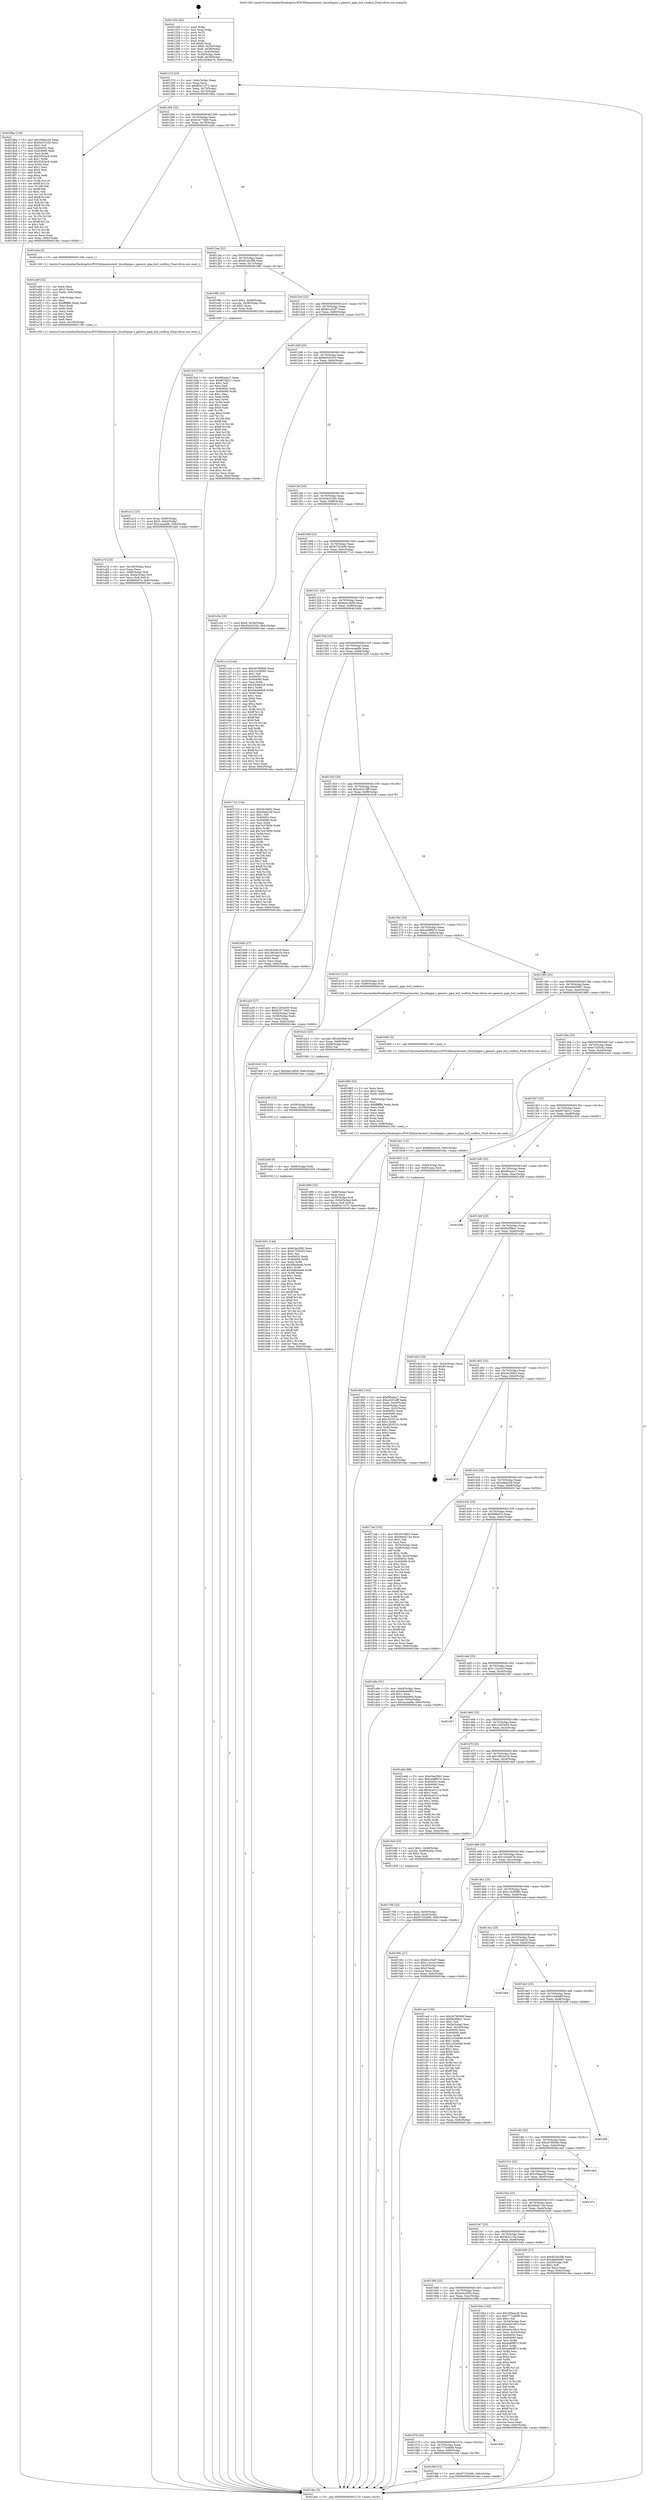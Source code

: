 digraph "0x401250" {
  label = "0x401250 (/mnt/c/Users/mathe/Desktop/tcc/POCII/binaries/extr_linuxfspipe.c_generic_pipe_buf_confirm_Final-ollvm.out::main(0))"
  labelloc = "t"
  node[shape=record]

  Entry [label="",width=0.3,height=0.3,shape=circle,fillcolor=black,style=filled]
  "0x40127d" [label="{
     0x40127d [23]\l
     | [instrs]\l
     &nbsp;&nbsp;0x40127d \<+3\>: mov -0x6c(%rbp),%eax\l
     &nbsp;&nbsp;0x401280 \<+2\>: mov %eax,%ecx\l
     &nbsp;&nbsp;0x401282 \<+6\>: sub $0x80411072,%ecx\l
     &nbsp;&nbsp;0x401288 \<+3\>: mov %eax,-0x70(%rbp)\l
     &nbsp;&nbsp;0x40128b \<+3\>: mov %ecx,-0x74(%rbp)\l
     &nbsp;&nbsp;0x40128e \<+6\>: je 00000000004018ba \<main+0x66a\>\l
  }"]
  "0x4018ba" [label="{
     0x4018ba [144]\l
     | [instrs]\l
     &nbsp;&nbsp;0x4018ba \<+5\>: mov $0x35faac28,%eax\l
     &nbsp;&nbsp;0x4018bf \<+5\>: mov $0x5b31c1fa,%ecx\l
     &nbsp;&nbsp;0x4018c4 \<+2\>: mov $0x1,%dl\l
     &nbsp;&nbsp;0x4018c6 \<+7\>: mov 0x40405c,%esi\l
     &nbsp;&nbsp;0x4018cd \<+7\>: mov 0x404060,%edi\l
     &nbsp;&nbsp;0x4018d4 \<+3\>: mov %esi,%r8d\l
     &nbsp;&nbsp;0x4018d7 \<+7\>: sub $0x5293ac6,%r8d\l
     &nbsp;&nbsp;0x4018de \<+4\>: sub $0x1,%r8d\l
     &nbsp;&nbsp;0x4018e2 \<+7\>: add $0x5293ac6,%r8d\l
     &nbsp;&nbsp;0x4018e9 \<+4\>: imul %r8d,%esi\l
     &nbsp;&nbsp;0x4018ed \<+3\>: and $0x1,%esi\l
     &nbsp;&nbsp;0x4018f0 \<+3\>: cmp $0x0,%esi\l
     &nbsp;&nbsp;0x4018f3 \<+4\>: sete %r9b\l
     &nbsp;&nbsp;0x4018f7 \<+3\>: cmp $0xa,%edi\l
     &nbsp;&nbsp;0x4018fa \<+4\>: setl %r10b\l
     &nbsp;&nbsp;0x4018fe \<+3\>: mov %r9b,%r11b\l
     &nbsp;&nbsp;0x401901 \<+4\>: xor $0xff,%r11b\l
     &nbsp;&nbsp;0x401905 \<+3\>: mov %r10b,%bl\l
     &nbsp;&nbsp;0x401908 \<+3\>: xor $0xff,%bl\l
     &nbsp;&nbsp;0x40190b \<+3\>: xor $0x1,%dl\l
     &nbsp;&nbsp;0x40190e \<+3\>: mov %r11b,%r14b\l
     &nbsp;&nbsp;0x401911 \<+4\>: and $0xff,%r14b\l
     &nbsp;&nbsp;0x401915 \<+3\>: and %dl,%r9b\l
     &nbsp;&nbsp;0x401918 \<+3\>: mov %bl,%r15b\l
     &nbsp;&nbsp;0x40191b \<+4\>: and $0xff,%r15b\l
     &nbsp;&nbsp;0x40191f \<+3\>: and %dl,%r10b\l
     &nbsp;&nbsp;0x401922 \<+3\>: or %r9b,%r14b\l
     &nbsp;&nbsp;0x401925 \<+3\>: or %r10b,%r15b\l
     &nbsp;&nbsp;0x401928 \<+3\>: xor %r15b,%r14b\l
     &nbsp;&nbsp;0x40192b \<+3\>: or %bl,%r11b\l
     &nbsp;&nbsp;0x40192e \<+4\>: xor $0xff,%r11b\l
     &nbsp;&nbsp;0x401932 \<+3\>: or $0x1,%dl\l
     &nbsp;&nbsp;0x401935 \<+3\>: and %dl,%r11b\l
     &nbsp;&nbsp;0x401938 \<+3\>: or %r11b,%r14b\l
     &nbsp;&nbsp;0x40193b \<+4\>: test $0x1,%r14b\l
     &nbsp;&nbsp;0x40193f \<+3\>: cmovne %ecx,%eax\l
     &nbsp;&nbsp;0x401942 \<+3\>: mov %eax,-0x6c(%rbp)\l
     &nbsp;&nbsp;0x401945 \<+5\>: jmp 0000000000401dec \<main+0xb9c\>\l
  }"]
  "0x401294" [label="{
     0x401294 [22]\l
     | [instrs]\l
     &nbsp;&nbsp;0x401294 \<+5\>: jmp 0000000000401299 \<main+0x49\>\l
     &nbsp;&nbsp;0x401299 \<+3\>: mov -0x70(%rbp),%eax\l
     &nbsp;&nbsp;0x40129c \<+5\>: sub $0x81b77d49,%eax\l
     &nbsp;&nbsp;0x4012a1 \<+3\>: mov %eax,-0x78(%rbp)\l
     &nbsp;&nbsp;0x4012a4 \<+6\>: je 0000000000401a44 \<main+0x7f4\>\l
  }"]
  Exit [label="",width=0.3,height=0.3,shape=circle,fillcolor=black,style=filled,peripheries=2]
  "0x401a44" [label="{
     0x401a44 [5]\l
     | [instrs]\l
     &nbsp;&nbsp;0x401a44 \<+5\>: call 0000000000401160 \<next_i\>\l
     | [calls]\l
     &nbsp;&nbsp;0x401160 \{1\} (/mnt/c/Users/mathe/Desktop/tcc/POCII/binaries/extr_linuxfspipe.c_generic_pipe_buf_confirm_Final-ollvm.out::next_i)\l
  }"]
  "0x4012aa" [label="{
     0x4012aa [22]\l
     | [instrs]\l
     &nbsp;&nbsp;0x4012aa \<+5\>: jmp 00000000004012af \<main+0x5f\>\l
     &nbsp;&nbsp;0x4012af \<+3\>: mov -0x70(%rbp),%eax\l
     &nbsp;&nbsp;0x4012b2 \<+5\>: sub $0x822bc5f8,%eax\l
     &nbsp;&nbsp;0x4012b7 \<+3\>: mov %eax,-0x7c(%rbp)\l
     &nbsp;&nbsp;0x4012ba \<+6\>: je 00000000004019fb \<main+0x7ab\>\l
  }"]
  "0x401b51" [label="{
     0x401b51 [144]\l
     | [instrs]\l
     &nbsp;&nbsp;0x401b51 \<+5\>: mov $0x63ecf382,%eax\l
     &nbsp;&nbsp;0x401b56 \<+5\>: mov $0xe7335c62,%esi\l
     &nbsp;&nbsp;0x401b5b \<+2\>: mov $0x1,%cl\l
     &nbsp;&nbsp;0x401b5d \<+7\>: mov 0x40405c,%edx\l
     &nbsp;&nbsp;0x401b64 \<+8\>: mov 0x404060,%r8d\l
     &nbsp;&nbsp;0x401b6c \<+3\>: mov %edx,%r9d\l
     &nbsp;&nbsp;0x401b6f \<+7\>: sub $0x5dbcbee6,%r9d\l
     &nbsp;&nbsp;0x401b76 \<+4\>: sub $0x1,%r9d\l
     &nbsp;&nbsp;0x401b7a \<+7\>: add $0x5dbcbee6,%r9d\l
     &nbsp;&nbsp;0x401b81 \<+4\>: imul %r9d,%edx\l
     &nbsp;&nbsp;0x401b85 \<+3\>: and $0x1,%edx\l
     &nbsp;&nbsp;0x401b88 \<+3\>: cmp $0x0,%edx\l
     &nbsp;&nbsp;0x401b8b \<+4\>: sete %r10b\l
     &nbsp;&nbsp;0x401b8f \<+4\>: cmp $0xa,%r8d\l
     &nbsp;&nbsp;0x401b93 \<+4\>: setl %r11b\l
     &nbsp;&nbsp;0x401b97 \<+3\>: mov %r10b,%bl\l
     &nbsp;&nbsp;0x401b9a \<+3\>: xor $0xff,%bl\l
     &nbsp;&nbsp;0x401b9d \<+3\>: mov %r11b,%r14b\l
     &nbsp;&nbsp;0x401ba0 \<+4\>: xor $0xff,%r14b\l
     &nbsp;&nbsp;0x401ba4 \<+3\>: xor $0x0,%cl\l
     &nbsp;&nbsp;0x401ba7 \<+3\>: mov %bl,%r15b\l
     &nbsp;&nbsp;0x401baa \<+4\>: and $0x0,%r15b\l
     &nbsp;&nbsp;0x401bae \<+3\>: and %cl,%r10b\l
     &nbsp;&nbsp;0x401bb1 \<+3\>: mov %r14b,%r12b\l
     &nbsp;&nbsp;0x401bb4 \<+4\>: and $0x0,%r12b\l
     &nbsp;&nbsp;0x401bb8 \<+3\>: and %cl,%r11b\l
     &nbsp;&nbsp;0x401bbb \<+3\>: or %r10b,%r15b\l
     &nbsp;&nbsp;0x401bbe \<+3\>: or %r11b,%r12b\l
     &nbsp;&nbsp;0x401bc1 \<+3\>: xor %r12b,%r15b\l
     &nbsp;&nbsp;0x401bc4 \<+3\>: or %r14b,%bl\l
     &nbsp;&nbsp;0x401bc7 \<+3\>: xor $0xff,%bl\l
     &nbsp;&nbsp;0x401bca \<+3\>: or $0x0,%cl\l
     &nbsp;&nbsp;0x401bcd \<+2\>: and %cl,%bl\l
     &nbsp;&nbsp;0x401bcf \<+3\>: or %bl,%r15b\l
     &nbsp;&nbsp;0x401bd2 \<+4\>: test $0x1,%r15b\l
     &nbsp;&nbsp;0x401bd6 \<+3\>: cmovne %esi,%eax\l
     &nbsp;&nbsp;0x401bd9 \<+3\>: mov %eax,-0x6c(%rbp)\l
     &nbsp;&nbsp;0x401bdc \<+5\>: jmp 0000000000401dec \<main+0xb9c\>\l
  }"]
  "0x4019fb" [label="{
     0x4019fb [23]\l
     | [instrs]\l
     &nbsp;&nbsp;0x4019fb \<+7\>: movl $0x1,-0x58(%rbp)\l
     &nbsp;&nbsp;0x401a02 \<+4\>: movslq -0x58(%rbp),%rax\l
     &nbsp;&nbsp;0x401a06 \<+4\>: shl $0x2,%rax\l
     &nbsp;&nbsp;0x401a0a \<+3\>: mov %rax,%rdi\l
     &nbsp;&nbsp;0x401a0d \<+5\>: call 0000000000401050 \<malloc@plt\>\l
     | [calls]\l
     &nbsp;&nbsp;0x401050 \{1\} (unknown)\l
  }"]
  "0x4012c0" [label="{
     0x4012c0 [22]\l
     | [instrs]\l
     &nbsp;&nbsp;0x4012c0 \<+5\>: jmp 00000000004012c5 \<main+0x75\>\l
     &nbsp;&nbsp;0x4012c5 \<+3\>: mov -0x70(%rbp),%eax\l
     &nbsp;&nbsp;0x4012c8 \<+5\>: sub $0x8cc25ef7,%eax\l
     &nbsp;&nbsp;0x4012cd \<+3\>: mov %eax,-0x80(%rbp)\l
     &nbsp;&nbsp;0x4012d0 \<+6\>: je 00000000004015cf \<main+0x37f\>\l
  }"]
  "0x401b48" [label="{
     0x401b48 [9]\l
     | [instrs]\l
     &nbsp;&nbsp;0x401b48 \<+4\>: mov -0x60(%rbp),%rdi\l
     &nbsp;&nbsp;0x401b4c \<+5\>: call 0000000000401030 \<free@plt\>\l
     | [calls]\l
     &nbsp;&nbsp;0x401030 \{1\} (unknown)\l
  }"]
  "0x4015cf" [label="{
     0x4015cf [134]\l
     | [instrs]\l
     &nbsp;&nbsp;0x4015cf \<+5\>: mov $0xf95edcc7,%eax\l
     &nbsp;&nbsp;0x4015d4 \<+5\>: mov $0xf67a6211,%ecx\l
     &nbsp;&nbsp;0x4015d9 \<+2\>: mov $0x1,%dl\l
     &nbsp;&nbsp;0x4015db \<+2\>: xor %esi,%esi\l
     &nbsp;&nbsp;0x4015dd \<+7\>: mov 0x40405c,%edi\l
     &nbsp;&nbsp;0x4015e4 \<+8\>: mov 0x404060,%r8d\l
     &nbsp;&nbsp;0x4015ec \<+3\>: sub $0x1,%esi\l
     &nbsp;&nbsp;0x4015ef \<+3\>: mov %edi,%r9d\l
     &nbsp;&nbsp;0x4015f2 \<+3\>: add %esi,%r9d\l
     &nbsp;&nbsp;0x4015f5 \<+4\>: imul %r9d,%edi\l
     &nbsp;&nbsp;0x4015f9 \<+3\>: and $0x1,%edi\l
     &nbsp;&nbsp;0x4015fc \<+3\>: cmp $0x0,%edi\l
     &nbsp;&nbsp;0x4015ff \<+4\>: sete %r10b\l
     &nbsp;&nbsp;0x401603 \<+4\>: cmp $0xa,%r8d\l
     &nbsp;&nbsp;0x401607 \<+4\>: setl %r11b\l
     &nbsp;&nbsp;0x40160b \<+3\>: mov %r10b,%bl\l
     &nbsp;&nbsp;0x40160e \<+3\>: xor $0xff,%bl\l
     &nbsp;&nbsp;0x401611 \<+3\>: mov %r11b,%r14b\l
     &nbsp;&nbsp;0x401614 \<+4\>: xor $0xff,%r14b\l
     &nbsp;&nbsp;0x401618 \<+3\>: xor $0x0,%dl\l
     &nbsp;&nbsp;0x40161b \<+3\>: mov %bl,%r15b\l
     &nbsp;&nbsp;0x40161e \<+4\>: and $0x0,%r15b\l
     &nbsp;&nbsp;0x401622 \<+3\>: and %dl,%r10b\l
     &nbsp;&nbsp;0x401625 \<+3\>: mov %r14b,%r12b\l
     &nbsp;&nbsp;0x401628 \<+4\>: and $0x0,%r12b\l
     &nbsp;&nbsp;0x40162c \<+3\>: and %dl,%r11b\l
     &nbsp;&nbsp;0x40162f \<+3\>: or %r10b,%r15b\l
     &nbsp;&nbsp;0x401632 \<+3\>: or %r11b,%r12b\l
     &nbsp;&nbsp;0x401635 \<+3\>: xor %r12b,%r15b\l
     &nbsp;&nbsp;0x401638 \<+3\>: or %r14b,%bl\l
     &nbsp;&nbsp;0x40163b \<+3\>: xor $0xff,%bl\l
     &nbsp;&nbsp;0x40163e \<+3\>: or $0x0,%dl\l
     &nbsp;&nbsp;0x401641 \<+2\>: and %dl,%bl\l
     &nbsp;&nbsp;0x401643 \<+3\>: or %bl,%r15b\l
     &nbsp;&nbsp;0x401646 \<+4\>: test $0x1,%r15b\l
     &nbsp;&nbsp;0x40164a \<+3\>: cmovne %ecx,%eax\l
     &nbsp;&nbsp;0x40164d \<+3\>: mov %eax,-0x6c(%rbp)\l
     &nbsp;&nbsp;0x401650 \<+5\>: jmp 0000000000401dec \<main+0xb9c\>\l
  }"]
  "0x4012d6" [label="{
     0x4012d6 [25]\l
     | [instrs]\l
     &nbsp;&nbsp;0x4012d6 \<+5\>: jmp 00000000004012db \<main+0x8b\>\l
     &nbsp;&nbsp;0x4012db \<+3\>: mov -0x70(%rbp),%eax\l
     &nbsp;&nbsp;0x4012de \<+5\>: sub $0x8e5d2c03,%eax\l
     &nbsp;&nbsp;0x4012e3 \<+6\>: mov %eax,-0x84(%rbp)\l
     &nbsp;&nbsp;0x4012e9 \<+6\>: je 0000000000401c0a \<main+0x9ba\>\l
  }"]
  "0x401b39" [label="{
     0x401b39 [15]\l
     | [instrs]\l
     &nbsp;&nbsp;0x401b39 \<+4\>: mov -0x50(%rbp),%rdi\l
     &nbsp;&nbsp;0x401b3d \<+6\>: mov %eax,-0x104(%rbp)\l
     &nbsp;&nbsp;0x401b43 \<+5\>: call 0000000000401030 \<free@plt\>\l
     | [calls]\l
     &nbsp;&nbsp;0x401030 \{1\} (unknown)\l
  }"]
  "0x401c0a" [label="{
     0x401c0a [19]\l
     | [instrs]\l
     &nbsp;&nbsp;0x401c0a \<+7\>: movl $0x0,-0x34(%rbp)\l
     &nbsp;&nbsp;0x401c11 \<+7\>: movl $0x93e52345,-0x6c(%rbp)\l
     &nbsp;&nbsp;0x401c18 \<+5\>: jmp 0000000000401dec \<main+0xb9c\>\l
  }"]
  "0x4012ef" [label="{
     0x4012ef [25]\l
     | [instrs]\l
     &nbsp;&nbsp;0x4012ef \<+5\>: jmp 00000000004012f4 \<main+0xa4\>\l
     &nbsp;&nbsp;0x4012f4 \<+3\>: mov -0x70(%rbp),%eax\l
     &nbsp;&nbsp;0x4012f7 \<+5\>: sub $0x93e52345,%eax\l
     &nbsp;&nbsp;0x4012fc \<+6\>: mov %eax,-0x88(%rbp)\l
     &nbsp;&nbsp;0x401302 \<+6\>: je 0000000000401c1d \<main+0x9cd\>\l
  }"]
  "0x401b22" [label="{
     0x401b22 [23]\l
     | [instrs]\l
     &nbsp;&nbsp;0x401b22 \<+10\>: movabs $0x4020b6,%rdi\l
     &nbsp;&nbsp;0x401b2c \<+3\>: mov %eax,-0x68(%rbp)\l
     &nbsp;&nbsp;0x401b2f \<+3\>: mov -0x68(%rbp),%esi\l
     &nbsp;&nbsp;0x401b32 \<+2\>: mov $0x0,%al\l
     &nbsp;&nbsp;0x401b34 \<+5\>: call 0000000000401040 \<printf@plt\>\l
     | [calls]\l
     &nbsp;&nbsp;0x401040 \{1\} (unknown)\l
  }"]
  "0x401c1d" [label="{
     0x401c1d [144]\l
     | [instrs]\l
     &nbsp;&nbsp;0x401c1d \<+5\>: mov $0x34790949,%eax\l
     &nbsp;&nbsp;0x401c22 \<+5\>: mov $0x21b39583,%ecx\l
     &nbsp;&nbsp;0x401c27 \<+2\>: mov $0x1,%dl\l
     &nbsp;&nbsp;0x401c29 \<+7\>: mov 0x40405c,%esi\l
     &nbsp;&nbsp;0x401c30 \<+7\>: mov 0x404060,%edi\l
     &nbsp;&nbsp;0x401c37 \<+3\>: mov %esi,%r8d\l
     &nbsp;&nbsp;0x401c3a \<+7\>: add $0x5dcb6d28,%r8d\l
     &nbsp;&nbsp;0x401c41 \<+4\>: sub $0x1,%r8d\l
     &nbsp;&nbsp;0x401c45 \<+7\>: sub $0x5dcb6d28,%r8d\l
     &nbsp;&nbsp;0x401c4c \<+4\>: imul %r8d,%esi\l
     &nbsp;&nbsp;0x401c50 \<+3\>: and $0x1,%esi\l
     &nbsp;&nbsp;0x401c53 \<+3\>: cmp $0x0,%esi\l
     &nbsp;&nbsp;0x401c56 \<+4\>: sete %r9b\l
     &nbsp;&nbsp;0x401c5a \<+3\>: cmp $0xa,%edi\l
     &nbsp;&nbsp;0x401c5d \<+4\>: setl %r10b\l
     &nbsp;&nbsp;0x401c61 \<+3\>: mov %r9b,%r11b\l
     &nbsp;&nbsp;0x401c64 \<+4\>: xor $0xff,%r11b\l
     &nbsp;&nbsp;0x401c68 \<+3\>: mov %r10b,%bl\l
     &nbsp;&nbsp;0x401c6b \<+3\>: xor $0xff,%bl\l
     &nbsp;&nbsp;0x401c6e \<+3\>: xor $0x0,%dl\l
     &nbsp;&nbsp;0x401c71 \<+3\>: mov %r11b,%r14b\l
     &nbsp;&nbsp;0x401c74 \<+4\>: and $0x0,%r14b\l
     &nbsp;&nbsp;0x401c78 \<+3\>: and %dl,%r9b\l
     &nbsp;&nbsp;0x401c7b \<+3\>: mov %bl,%r15b\l
     &nbsp;&nbsp;0x401c7e \<+4\>: and $0x0,%r15b\l
     &nbsp;&nbsp;0x401c82 \<+3\>: and %dl,%r10b\l
     &nbsp;&nbsp;0x401c85 \<+3\>: or %r9b,%r14b\l
     &nbsp;&nbsp;0x401c88 \<+3\>: or %r10b,%r15b\l
     &nbsp;&nbsp;0x401c8b \<+3\>: xor %r15b,%r14b\l
     &nbsp;&nbsp;0x401c8e \<+3\>: or %bl,%r11b\l
     &nbsp;&nbsp;0x401c91 \<+4\>: xor $0xff,%r11b\l
     &nbsp;&nbsp;0x401c95 \<+3\>: or $0x0,%dl\l
     &nbsp;&nbsp;0x401c98 \<+3\>: and %dl,%r11b\l
     &nbsp;&nbsp;0x401c9b \<+3\>: or %r11b,%r14b\l
     &nbsp;&nbsp;0x401c9e \<+4\>: test $0x1,%r14b\l
     &nbsp;&nbsp;0x401ca2 \<+3\>: cmovne %ecx,%eax\l
     &nbsp;&nbsp;0x401ca5 \<+3\>: mov %eax,-0x6c(%rbp)\l
     &nbsp;&nbsp;0x401ca8 \<+5\>: jmp 0000000000401dec \<main+0xb9c\>\l
  }"]
  "0x401308" [label="{
     0x401308 [25]\l
     | [instrs]\l
     &nbsp;&nbsp;0x401308 \<+5\>: jmp 000000000040130d \<main+0xbd\>\l
     &nbsp;&nbsp;0x40130d \<+3\>: mov -0x70(%rbp),%eax\l
     &nbsp;&nbsp;0x401310 \<+5\>: sub $0x97325e90,%eax\l
     &nbsp;&nbsp;0x401315 \<+6\>: mov %eax,-0x8c(%rbp)\l
     &nbsp;&nbsp;0x40131b \<+6\>: je 000000000040171d \<main+0x4cd\>\l
  }"]
  "0x401a7d" [label="{
     0x401a7d [33]\l
     | [instrs]\l
     &nbsp;&nbsp;0x401a7d \<+6\>: mov -0x100(%rbp),%ecx\l
     &nbsp;&nbsp;0x401a83 \<+3\>: imul %eax,%ecx\l
     &nbsp;&nbsp;0x401a86 \<+4\>: mov -0x60(%rbp),%r8\l
     &nbsp;&nbsp;0x401a8a \<+4\>: movslq -0x64(%rbp),%r9\l
     &nbsp;&nbsp;0x401a8e \<+4\>: mov %ecx,(%r8,%r9,4)\l
     &nbsp;&nbsp;0x401a92 \<+7\>: movl $0xfb6b07a,-0x6c(%rbp)\l
     &nbsp;&nbsp;0x401a99 \<+5\>: jmp 0000000000401dec \<main+0xb9c\>\l
  }"]
  "0x40171d" [label="{
     0x40171d [144]\l
     | [instrs]\l
     &nbsp;&nbsp;0x40171d \<+5\>: mov $0x3419d02,%eax\l
     &nbsp;&nbsp;0x401722 \<+5\>: mov $0x4dab23d,%ecx\l
     &nbsp;&nbsp;0x401727 \<+2\>: mov $0x1,%dl\l
     &nbsp;&nbsp;0x401729 \<+7\>: mov 0x40405c,%esi\l
     &nbsp;&nbsp;0x401730 \<+7\>: mov 0x404060,%edi\l
     &nbsp;&nbsp;0x401737 \<+3\>: mov %esi,%r8d\l
     &nbsp;&nbsp;0x40173a \<+7\>: sub $0x7e478f30,%r8d\l
     &nbsp;&nbsp;0x401741 \<+4\>: sub $0x1,%r8d\l
     &nbsp;&nbsp;0x401745 \<+7\>: add $0x7e478f30,%r8d\l
     &nbsp;&nbsp;0x40174c \<+4\>: imul %r8d,%esi\l
     &nbsp;&nbsp;0x401750 \<+3\>: and $0x1,%esi\l
     &nbsp;&nbsp;0x401753 \<+3\>: cmp $0x0,%esi\l
     &nbsp;&nbsp;0x401756 \<+4\>: sete %r9b\l
     &nbsp;&nbsp;0x40175a \<+3\>: cmp $0xa,%edi\l
     &nbsp;&nbsp;0x40175d \<+4\>: setl %r10b\l
     &nbsp;&nbsp;0x401761 \<+3\>: mov %r9b,%r11b\l
     &nbsp;&nbsp;0x401764 \<+4\>: xor $0xff,%r11b\l
     &nbsp;&nbsp;0x401768 \<+3\>: mov %r10b,%bl\l
     &nbsp;&nbsp;0x40176b \<+3\>: xor $0xff,%bl\l
     &nbsp;&nbsp;0x40176e \<+3\>: xor $0x1,%dl\l
     &nbsp;&nbsp;0x401771 \<+3\>: mov %r11b,%r14b\l
     &nbsp;&nbsp;0x401774 \<+4\>: and $0xff,%r14b\l
     &nbsp;&nbsp;0x401778 \<+3\>: and %dl,%r9b\l
     &nbsp;&nbsp;0x40177b \<+3\>: mov %bl,%r15b\l
     &nbsp;&nbsp;0x40177e \<+4\>: and $0xff,%r15b\l
     &nbsp;&nbsp;0x401782 \<+3\>: and %dl,%r10b\l
     &nbsp;&nbsp;0x401785 \<+3\>: or %r9b,%r14b\l
     &nbsp;&nbsp;0x401788 \<+3\>: or %r10b,%r15b\l
     &nbsp;&nbsp;0x40178b \<+3\>: xor %r15b,%r14b\l
     &nbsp;&nbsp;0x40178e \<+3\>: or %bl,%r11b\l
     &nbsp;&nbsp;0x401791 \<+4\>: xor $0xff,%r11b\l
     &nbsp;&nbsp;0x401795 \<+3\>: or $0x1,%dl\l
     &nbsp;&nbsp;0x401798 \<+3\>: and %dl,%r11b\l
     &nbsp;&nbsp;0x40179b \<+3\>: or %r11b,%r14b\l
     &nbsp;&nbsp;0x40179e \<+4\>: test $0x1,%r14b\l
     &nbsp;&nbsp;0x4017a2 \<+3\>: cmovne %ecx,%eax\l
     &nbsp;&nbsp;0x4017a5 \<+3\>: mov %eax,-0x6c(%rbp)\l
     &nbsp;&nbsp;0x4017a8 \<+5\>: jmp 0000000000401dec \<main+0xb9c\>\l
  }"]
  "0x401321" [label="{
     0x401321 [25]\l
     | [instrs]\l
     &nbsp;&nbsp;0x401321 \<+5\>: jmp 0000000000401326 \<main+0xd6\>\l
     &nbsp;&nbsp;0x401326 \<+3\>: mov -0x70(%rbp),%eax\l
     &nbsp;&nbsp;0x401329 \<+5\>: sub $0x9ad1dd56,%eax\l
     &nbsp;&nbsp;0x40132e \<+6\>: mov %eax,-0x90(%rbp)\l
     &nbsp;&nbsp;0x401334 \<+6\>: je 00000000004016d4 \<main+0x484\>\l
  }"]
  "0x401a49" [label="{
     0x401a49 [52]\l
     | [instrs]\l
     &nbsp;&nbsp;0x401a49 \<+2\>: xor %ecx,%ecx\l
     &nbsp;&nbsp;0x401a4b \<+5\>: mov $0x2,%edx\l
     &nbsp;&nbsp;0x401a50 \<+6\>: mov %edx,-0xfc(%rbp)\l
     &nbsp;&nbsp;0x401a56 \<+1\>: cltd\l
     &nbsp;&nbsp;0x401a57 \<+6\>: mov -0xfc(%rbp),%esi\l
     &nbsp;&nbsp;0x401a5d \<+2\>: idiv %esi\l
     &nbsp;&nbsp;0x401a5f \<+6\>: imul $0xfffffffe,%edx,%edx\l
     &nbsp;&nbsp;0x401a65 \<+2\>: mov %ecx,%edi\l
     &nbsp;&nbsp;0x401a67 \<+2\>: sub %edx,%edi\l
     &nbsp;&nbsp;0x401a69 \<+2\>: mov %ecx,%edx\l
     &nbsp;&nbsp;0x401a6b \<+3\>: sub $0x1,%edx\l
     &nbsp;&nbsp;0x401a6e \<+2\>: add %edx,%edi\l
     &nbsp;&nbsp;0x401a70 \<+2\>: sub %edi,%ecx\l
     &nbsp;&nbsp;0x401a72 \<+6\>: mov %ecx,-0x100(%rbp)\l
     &nbsp;&nbsp;0x401a78 \<+5\>: call 0000000000401160 \<next_i\>\l
     | [calls]\l
     &nbsp;&nbsp;0x401160 \{1\} (/mnt/c/Users/mathe/Desktop/tcc/POCII/binaries/extr_linuxfspipe.c_generic_pipe_buf_confirm_Final-ollvm.out::next_i)\l
  }"]
  "0x4016d4" [label="{
     0x4016d4 [27]\l
     | [instrs]\l
     &nbsp;&nbsp;0x4016d4 \<+5\>: mov $0x263cfa19,%eax\l
     &nbsp;&nbsp;0x4016d9 \<+5\>: mov $0x1863a018,%ecx\l
     &nbsp;&nbsp;0x4016de \<+3\>: mov -0x2c(%rbp),%edx\l
     &nbsp;&nbsp;0x4016e1 \<+3\>: cmp $0x0,%edx\l
     &nbsp;&nbsp;0x4016e4 \<+3\>: cmove %ecx,%eax\l
     &nbsp;&nbsp;0x4016e7 \<+3\>: mov %eax,-0x6c(%rbp)\l
     &nbsp;&nbsp;0x4016ea \<+5\>: jmp 0000000000401dec \<main+0xb9c\>\l
  }"]
  "0x40133a" [label="{
     0x40133a [25]\l
     | [instrs]\l
     &nbsp;&nbsp;0x40133a \<+5\>: jmp 000000000040133f \<main+0xef\>\l
     &nbsp;&nbsp;0x40133f \<+3\>: mov -0x70(%rbp),%eax\l
     &nbsp;&nbsp;0x401342 \<+5\>: sub $0xcacaa6fe,%eax\l
     &nbsp;&nbsp;0x401347 \<+6\>: mov %eax,-0x94(%rbp)\l
     &nbsp;&nbsp;0x40134d \<+6\>: je 0000000000401a29 \<main+0x7d9\>\l
  }"]
  "0x401a12" [label="{
     0x401a12 [23]\l
     | [instrs]\l
     &nbsp;&nbsp;0x401a12 \<+4\>: mov %rax,-0x60(%rbp)\l
     &nbsp;&nbsp;0x401a16 \<+7\>: movl $0x0,-0x64(%rbp)\l
     &nbsp;&nbsp;0x401a1d \<+7\>: movl $0xcacaa6fe,-0x6c(%rbp)\l
     &nbsp;&nbsp;0x401a24 \<+5\>: jmp 0000000000401dec \<main+0xb9c\>\l
  }"]
  "0x401a29" [label="{
     0x401a29 [27]\l
     | [instrs]\l
     &nbsp;&nbsp;0x401a29 \<+5\>: mov $0x12453e50,%eax\l
     &nbsp;&nbsp;0x401a2e \<+5\>: mov $0x81b77d49,%ecx\l
     &nbsp;&nbsp;0x401a33 \<+3\>: mov -0x64(%rbp),%edx\l
     &nbsp;&nbsp;0x401a36 \<+3\>: cmp -0x58(%rbp),%edx\l
     &nbsp;&nbsp;0x401a39 \<+3\>: cmovl %ecx,%eax\l
     &nbsp;&nbsp;0x401a3c \<+3\>: mov %eax,-0x6c(%rbp)\l
     &nbsp;&nbsp;0x401a3f \<+5\>: jmp 0000000000401dec \<main+0xb9c\>\l
  }"]
  "0x401353" [label="{
     0x401353 [25]\l
     | [instrs]\l
     &nbsp;&nbsp;0x401353 \<+5\>: jmp 0000000000401358 \<main+0x108\>\l
     &nbsp;&nbsp;0x401358 \<+3\>: mov -0x70(%rbp),%eax\l
     &nbsp;&nbsp;0x40135b \<+5\>: sub $0xcd251dff,%eax\l
     &nbsp;&nbsp;0x401360 \<+6\>: mov %eax,-0x98(%rbp)\l
     &nbsp;&nbsp;0x401366 \<+6\>: je 00000000004016c8 \<main+0x478\>\l
  }"]
  "0x401592" [label="{
     0x401592\l
  }", style=dashed]
  "0x4016c8" [label="{
     0x4016c8 [12]\l
     | [instrs]\l
     &nbsp;&nbsp;0x4016c8 \<+7\>: movl $0x9ad1dd56,-0x6c(%rbp)\l
     &nbsp;&nbsp;0x4016cf \<+5\>: jmp 0000000000401dec \<main+0xb9c\>\l
  }"]
  "0x40136c" [label="{
     0x40136c [25]\l
     | [instrs]\l
     &nbsp;&nbsp;0x40136c \<+5\>: jmp 0000000000401371 \<main+0x121\>\l
     &nbsp;&nbsp;0x401371 \<+3\>: mov -0x70(%rbp),%eax\l
     &nbsp;&nbsp;0x401374 \<+5\>: sub $0xced88b7e,%eax\l
     &nbsp;&nbsp;0x401379 \<+6\>: mov %eax,-0x9c(%rbp)\l
     &nbsp;&nbsp;0x40137f \<+6\>: je 0000000000401b15 \<main+0x8c5\>\l
  }"]
  "0x4019ef" [label="{
     0x4019ef [12]\l
     | [instrs]\l
     &nbsp;&nbsp;0x4019ef \<+7\>: movl $0x97325e90,-0x6c(%rbp)\l
     &nbsp;&nbsp;0x4019f6 \<+5\>: jmp 0000000000401dec \<main+0xb9c\>\l
  }"]
  "0x401b15" [label="{
     0x401b15 [13]\l
     | [instrs]\l
     &nbsp;&nbsp;0x401b15 \<+4\>: mov -0x50(%rbp),%rdi\l
     &nbsp;&nbsp;0x401b19 \<+4\>: mov -0x60(%rbp),%rsi\l
     &nbsp;&nbsp;0x401b1d \<+5\>: call 0000000000401240 \<generic_pipe_buf_confirm\>\l
     | [calls]\l
     &nbsp;&nbsp;0x401240 \{1\} (/mnt/c/Users/mathe/Desktop/tcc/POCII/binaries/extr_linuxfspipe.c_generic_pipe_buf_confirm_Final-ollvm.out::generic_pipe_buf_confirm)\l
  }"]
  "0x401385" [label="{
     0x401385 [25]\l
     | [instrs]\l
     &nbsp;&nbsp;0x401385 \<+5\>: jmp 000000000040138a \<main+0x13a\>\l
     &nbsp;&nbsp;0x40138a \<+3\>: mov -0x70(%rbp),%eax\l
     &nbsp;&nbsp;0x40138d \<+5\>: sub $0xdde05697,%eax\l
     &nbsp;&nbsp;0x401392 \<+6\>: mov %eax,-0xa0(%rbp)\l
     &nbsp;&nbsp;0x401398 \<+6\>: je 0000000000401860 \<main+0x610\>\l
  }"]
  "0x401579" [label="{
     0x401579 [25]\l
     | [instrs]\l
     &nbsp;&nbsp;0x401579 \<+5\>: jmp 000000000040157e \<main+0x32e\>\l
     &nbsp;&nbsp;0x40157e \<+3\>: mov -0x70(%rbp),%eax\l
     &nbsp;&nbsp;0x401581 \<+5\>: sub $0x777e4699,%eax\l
     &nbsp;&nbsp;0x401586 \<+6\>: mov %eax,-0xf0(%rbp)\l
     &nbsp;&nbsp;0x40158c \<+6\>: je 00000000004019ef \<main+0x79f\>\l
  }"]
  "0x401860" [label="{
     0x401860 [5]\l
     | [instrs]\l
     &nbsp;&nbsp;0x401860 \<+5\>: call 0000000000401160 \<next_i\>\l
     | [calls]\l
     &nbsp;&nbsp;0x401160 \{1\} (/mnt/c/Users/mathe/Desktop/tcc/POCII/binaries/extr_linuxfspipe.c_generic_pipe_buf_confirm_Final-ollvm.out::next_i)\l
  }"]
  "0x40139e" [label="{
     0x40139e [25]\l
     | [instrs]\l
     &nbsp;&nbsp;0x40139e \<+5\>: jmp 00000000004013a3 \<main+0x153\>\l
     &nbsp;&nbsp;0x4013a3 \<+3\>: mov -0x70(%rbp),%eax\l
     &nbsp;&nbsp;0x4013a6 \<+5\>: sub $0xe7335c62,%eax\l
     &nbsp;&nbsp;0x4013ab \<+6\>: mov %eax,-0xa4(%rbp)\l
     &nbsp;&nbsp;0x4013b1 \<+6\>: je 0000000000401be1 \<main+0x991\>\l
  }"]
  "0x401d9d" [label="{
     0x401d9d\l
  }", style=dashed]
  "0x401be1" [label="{
     0x401be1 [12]\l
     | [instrs]\l
     &nbsp;&nbsp;0x401be1 \<+7\>: movl $0x8e5d2c03,-0x6c(%rbp)\l
     &nbsp;&nbsp;0x401be8 \<+5\>: jmp 0000000000401dec \<main+0xb9c\>\l
  }"]
  "0x4013b7" [label="{
     0x4013b7 [25]\l
     | [instrs]\l
     &nbsp;&nbsp;0x4013b7 \<+5\>: jmp 00000000004013bc \<main+0x16c\>\l
     &nbsp;&nbsp;0x4013bc \<+3\>: mov -0x70(%rbp),%eax\l
     &nbsp;&nbsp;0x4013bf \<+5\>: sub $0xf67a6211,%eax\l
     &nbsp;&nbsp;0x4013c4 \<+6\>: mov %eax,-0xa8(%rbp)\l
     &nbsp;&nbsp;0x4013ca \<+6\>: je 0000000000401655 \<main+0x405\>\l
  }"]
  "0x401560" [label="{
     0x401560 [25]\l
     | [instrs]\l
     &nbsp;&nbsp;0x401560 \<+5\>: jmp 0000000000401565 \<main+0x315\>\l
     &nbsp;&nbsp;0x401565 \<+3\>: mov -0x70(%rbp),%eax\l
     &nbsp;&nbsp;0x401568 \<+5\>: sub $0x63ecf382,%eax\l
     &nbsp;&nbsp;0x40156d \<+6\>: mov %eax,-0xec(%rbp)\l
     &nbsp;&nbsp;0x401573 \<+6\>: je 0000000000401d9d \<main+0xb4d\>\l
  }"]
  "0x401655" [label="{
     0x401655 [13]\l
     | [instrs]\l
     &nbsp;&nbsp;0x401655 \<+4\>: mov -0x40(%rbp),%rax\l
     &nbsp;&nbsp;0x401659 \<+4\>: mov 0x8(%rax),%rdi\l
     &nbsp;&nbsp;0x40165d \<+5\>: call 0000000000401060 \<atoi@plt\>\l
     | [calls]\l
     &nbsp;&nbsp;0x401060 \{1\} (unknown)\l
  }"]
  "0x4013d0" [label="{
     0x4013d0 [25]\l
     | [instrs]\l
     &nbsp;&nbsp;0x4013d0 \<+5\>: jmp 00000000004013d5 \<main+0x185\>\l
     &nbsp;&nbsp;0x4013d5 \<+3\>: mov -0x70(%rbp),%eax\l
     &nbsp;&nbsp;0x4013d8 \<+5\>: sub $0xf95edcc7,%eax\l
     &nbsp;&nbsp;0x4013dd \<+6\>: mov %eax,-0xac(%rbp)\l
     &nbsp;&nbsp;0x4013e3 \<+6\>: je 0000000000401d56 \<main+0xb06\>\l
  }"]
  "0x40194a" [label="{
     0x40194a [165]\l
     | [instrs]\l
     &nbsp;&nbsp;0x40194a \<+5\>: mov $0x35faac28,%eax\l
     &nbsp;&nbsp;0x40194f \<+5\>: mov $0x777e4699,%ecx\l
     &nbsp;&nbsp;0x401954 \<+2\>: mov $0x1,%dl\l
     &nbsp;&nbsp;0x401956 \<+3\>: mov -0x54(%rbp),%esi\l
     &nbsp;&nbsp;0x401959 \<+6\>: sub $0x4e0c36c3,%esi\l
     &nbsp;&nbsp;0x40195f \<+3\>: add $0x1,%esi\l
     &nbsp;&nbsp;0x401962 \<+6\>: add $0x4e0c36c3,%esi\l
     &nbsp;&nbsp;0x401968 \<+3\>: mov %esi,-0x54(%rbp)\l
     &nbsp;&nbsp;0x40196b \<+7\>: mov 0x40405c,%esi\l
     &nbsp;&nbsp;0x401972 \<+7\>: mov 0x404060,%edi\l
     &nbsp;&nbsp;0x401979 \<+3\>: mov %esi,%r8d\l
     &nbsp;&nbsp;0x40197c \<+7\>: add $0xee80f87c,%r8d\l
     &nbsp;&nbsp;0x401983 \<+4\>: sub $0x1,%r8d\l
     &nbsp;&nbsp;0x401987 \<+7\>: sub $0xee80f87c,%r8d\l
     &nbsp;&nbsp;0x40198e \<+4\>: imul %r8d,%esi\l
     &nbsp;&nbsp;0x401992 \<+3\>: and $0x1,%esi\l
     &nbsp;&nbsp;0x401995 \<+3\>: cmp $0x0,%esi\l
     &nbsp;&nbsp;0x401998 \<+4\>: sete %r9b\l
     &nbsp;&nbsp;0x40199c \<+3\>: cmp $0xa,%edi\l
     &nbsp;&nbsp;0x40199f \<+4\>: setl %r10b\l
     &nbsp;&nbsp;0x4019a3 \<+3\>: mov %r9b,%r11b\l
     &nbsp;&nbsp;0x4019a6 \<+4\>: xor $0xff,%r11b\l
     &nbsp;&nbsp;0x4019aa \<+3\>: mov %r10b,%bl\l
     &nbsp;&nbsp;0x4019ad \<+3\>: xor $0xff,%bl\l
     &nbsp;&nbsp;0x4019b0 \<+3\>: xor $0x0,%dl\l
     &nbsp;&nbsp;0x4019b3 \<+3\>: mov %r11b,%r14b\l
     &nbsp;&nbsp;0x4019b6 \<+4\>: and $0x0,%r14b\l
     &nbsp;&nbsp;0x4019ba \<+3\>: and %dl,%r9b\l
     &nbsp;&nbsp;0x4019bd \<+3\>: mov %bl,%r15b\l
     &nbsp;&nbsp;0x4019c0 \<+4\>: and $0x0,%r15b\l
     &nbsp;&nbsp;0x4019c4 \<+3\>: and %dl,%r10b\l
     &nbsp;&nbsp;0x4019c7 \<+3\>: or %r9b,%r14b\l
     &nbsp;&nbsp;0x4019ca \<+3\>: or %r10b,%r15b\l
     &nbsp;&nbsp;0x4019cd \<+3\>: xor %r15b,%r14b\l
     &nbsp;&nbsp;0x4019d0 \<+3\>: or %bl,%r11b\l
     &nbsp;&nbsp;0x4019d3 \<+4\>: xor $0xff,%r11b\l
     &nbsp;&nbsp;0x4019d7 \<+3\>: or $0x0,%dl\l
     &nbsp;&nbsp;0x4019da \<+3\>: and %dl,%r11b\l
     &nbsp;&nbsp;0x4019dd \<+3\>: or %r11b,%r14b\l
     &nbsp;&nbsp;0x4019e0 \<+4\>: test $0x1,%r14b\l
     &nbsp;&nbsp;0x4019e4 \<+3\>: cmovne %ecx,%eax\l
     &nbsp;&nbsp;0x4019e7 \<+3\>: mov %eax,-0x6c(%rbp)\l
     &nbsp;&nbsp;0x4019ea \<+5\>: jmp 0000000000401dec \<main+0xb9c\>\l
  }"]
  "0x401d56" [label="{
     0x401d56\l
  }", style=dashed]
  "0x4013e9" [label="{
     0x4013e9 [25]\l
     | [instrs]\l
     &nbsp;&nbsp;0x4013e9 \<+5\>: jmp 00000000004013ee \<main+0x19e\>\l
     &nbsp;&nbsp;0x4013ee \<+3\>: mov -0x70(%rbp),%eax\l
     &nbsp;&nbsp;0x4013f1 \<+5\>: sub $0xfb2f0be1,%eax\l
     &nbsp;&nbsp;0x4013f6 \<+6\>: mov %eax,-0xb0(%rbp)\l
     &nbsp;&nbsp;0x4013fc \<+6\>: je 0000000000401d43 \<main+0xaf3\>\l
  }"]
  "0x401899" [label="{
     0x401899 [33]\l
     | [instrs]\l
     &nbsp;&nbsp;0x401899 \<+6\>: mov -0xf8(%rbp),%ecx\l
     &nbsp;&nbsp;0x40189f \<+3\>: imul %eax,%ecx\l
     &nbsp;&nbsp;0x4018a2 \<+4\>: mov -0x50(%rbp),%r8\l
     &nbsp;&nbsp;0x4018a6 \<+4\>: movslq -0x54(%rbp),%r9\l
     &nbsp;&nbsp;0x4018aa \<+4\>: mov %ecx,(%r8,%r9,4)\l
     &nbsp;&nbsp;0x4018ae \<+7\>: movl $0x80411072,-0x6c(%rbp)\l
     &nbsp;&nbsp;0x4018b5 \<+5\>: jmp 0000000000401dec \<main+0xb9c\>\l
  }"]
  "0x401d43" [label="{
     0x401d43 [19]\l
     | [instrs]\l
     &nbsp;&nbsp;0x401d43 \<+3\>: mov -0x24(%rbp),%eax\l
     &nbsp;&nbsp;0x401d46 \<+7\>: add $0xf0,%rsp\l
     &nbsp;&nbsp;0x401d4d \<+1\>: pop %rbx\l
     &nbsp;&nbsp;0x401d4e \<+2\>: pop %r12\l
     &nbsp;&nbsp;0x401d50 \<+2\>: pop %r14\l
     &nbsp;&nbsp;0x401d52 \<+2\>: pop %r15\l
     &nbsp;&nbsp;0x401d54 \<+1\>: pop %rbp\l
     &nbsp;&nbsp;0x401d55 \<+1\>: ret\l
  }"]
  "0x401402" [label="{
     0x401402 [25]\l
     | [instrs]\l
     &nbsp;&nbsp;0x401402 \<+5\>: jmp 0000000000401407 \<main+0x1b7\>\l
     &nbsp;&nbsp;0x401407 \<+3\>: mov -0x70(%rbp),%eax\l
     &nbsp;&nbsp;0x40140a \<+5\>: sub $0x3419d02,%eax\l
     &nbsp;&nbsp;0x40140f \<+6\>: mov %eax,-0xb4(%rbp)\l
     &nbsp;&nbsp;0x401415 \<+6\>: je 0000000000401d72 \<main+0xb22\>\l
  }"]
  "0x401865" [label="{
     0x401865 [52]\l
     | [instrs]\l
     &nbsp;&nbsp;0x401865 \<+2\>: xor %ecx,%ecx\l
     &nbsp;&nbsp;0x401867 \<+5\>: mov $0x2,%edx\l
     &nbsp;&nbsp;0x40186c \<+6\>: mov %edx,-0xf4(%rbp)\l
     &nbsp;&nbsp;0x401872 \<+1\>: cltd\l
     &nbsp;&nbsp;0x401873 \<+6\>: mov -0xf4(%rbp),%esi\l
     &nbsp;&nbsp;0x401879 \<+2\>: idiv %esi\l
     &nbsp;&nbsp;0x40187b \<+6\>: imul $0xfffffffe,%edx,%edx\l
     &nbsp;&nbsp;0x401881 \<+2\>: mov %ecx,%edi\l
     &nbsp;&nbsp;0x401883 \<+2\>: sub %edx,%edi\l
     &nbsp;&nbsp;0x401885 \<+2\>: mov %ecx,%edx\l
     &nbsp;&nbsp;0x401887 \<+3\>: sub $0x1,%edx\l
     &nbsp;&nbsp;0x40188a \<+2\>: add %edx,%edi\l
     &nbsp;&nbsp;0x40188c \<+2\>: sub %edi,%ecx\l
     &nbsp;&nbsp;0x40188e \<+6\>: mov %ecx,-0xf8(%rbp)\l
     &nbsp;&nbsp;0x401894 \<+5\>: call 0000000000401160 \<next_i\>\l
     | [calls]\l
     &nbsp;&nbsp;0x401160 \{1\} (/mnt/c/Users/mathe/Desktop/tcc/POCII/binaries/extr_linuxfspipe.c_generic_pipe_buf_confirm_Final-ollvm.out::next_i)\l
  }"]
  "0x401d72" [label="{
     0x401d72\l
  }", style=dashed]
  "0x40141b" [label="{
     0x40141b [25]\l
     | [instrs]\l
     &nbsp;&nbsp;0x40141b \<+5\>: jmp 0000000000401420 \<main+0x1d0\>\l
     &nbsp;&nbsp;0x401420 \<+3\>: mov -0x70(%rbp),%eax\l
     &nbsp;&nbsp;0x401423 \<+5\>: sub $0x4dab23d,%eax\l
     &nbsp;&nbsp;0x401428 \<+6\>: mov %eax,-0xb8(%rbp)\l
     &nbsp;&nbsp;0x40142e \<+6\>: je 00000000004017ad \<main+0x55d\>\l
  }"]
  "0x401547" [label="{
     0x401547 [25]\l
     | [instrs]\l
     &nbsp;&nbsp;0x401547 \<+5\>: jmp 000000000040154c \<main+0x2fc\>\l
     &nbsp;&nbsp;0x40154c \<+3\>: mov -0x70(%rbp),%eax\l
     &nbsp;&nbsp;0x40154f \<+5\>: sub $0x5b31c1fa,%eax\l
     &nbsp;&nbsp;0x401554 \<+6\>: mov %eax,-0xe8(%rbp)\l
     &nbsp;&nbsp;0x40155a \<+6\>: je 000000000040194a \<main+0x6fa\>\l
  }"]
  "0x4017ad" [label="{
     0x4017ad [152]\l
     | [instrs]\l
     &nbsp;&nbsp;0x4017ad \<+5\>: mov $0x3419d02,%eax\l
     &nbsp;&nbsp;0x4017b2 \<+5\>: mov $0x46ed114a,%ecx\l
     &nbsp;&nbsp;0x4017b7 \<+2\>: mov $0x1,%dl\l
     &nbsp;&nbsp;0x4017b9 \<+2\>: xor %esi,%esi\l
     &nbsp;&nbsp;0x4017bb \<+3\>: mov -0x54(%rbp),%edi\l
     &nbsp;&nbsp;0x4017be \<+3\>: cmp -0x48(%rbp),%edi\l
     &nbsp;&nbsp;0x4017c1 \<+4\>: setl %r8b\l
     &nbsp;&nbsp;0x4017c5 \<+4\>: and $0x1,%r8b\l
     &nbsp;&nbsp;0x4017c9 \<+4\>: mov %r8b,-0x25(%rbp)\l
     &nbsp;&nbsp;0x4017cd \<+7\>: mov 0x40405c,%edi\l
     &nbsp;&nbsp;0x4017d4 \<+8\>: mov 0x404060,%r9d\l
     &nbsp;&nbsp;0x4017dc \<+3\>: sub $0x1,%esi\l
     &nbsp;&nbsp;0x4017df \<+3\>: mov %edi,%r10d\l
     &nbsp;&nbsp;0x4017e2 \<+3\>: add %esi,%r10d\l
     &nbsp;&nbsp;0x4017e5 \<+4\>: imul %r10d,%edi\l
     &nbsp;&nbsp;0x4017e9 \<+3\>: and $0x1,%edi\l
     &nbsp;&nbsp;0x4017ec \<+3\>: cmp $0x0,%edi\l
     &nbsp;&nbsp;0x4017ef \<+4\>: sete %r8b\l
     &nbsp;&nbsp;0x4017f3 \<+4\>: cmp $0xa,%r9d\l
     &nbsp;&nbsp;0x4017f7 \<+4\>: setl %r11b\l
     &nbsp;&nbsp;0x4017fb \<+3\>: mov %r8b,%bl\l
     &nbsp;&nbsp;0x4017fe \<+3\>: xor $0xff,%bl\l
     &nbsp;&nbsp;0x401801 \<+3\>: mov %r11b,%r14b\l
     &nbsp;&nbsp;0x401804 \<+4\>: xor $0xff,%r14b\l
     &nbsp;&nbsp;0x401808 \<+3\>: xor $0x1,%dl\l
     &nbsp;&nbsp;0x40180b \<+3\>: mov %bl,%r15b\l
     &nbsp;&nbsp;0x40180e \<+4\>: and $0xff,%r15b\l
     &nbsp;&nbsp;0x401812 \<+3\>: and %dl,%r8b\l
     &nbsp;&nbsp;0x401815 \<+3\>: mov %r14b,%r12b\l
     &nbsp;&nbsp;0x401818 \<+4\>: and $0xff,%r12b\l
     &nbsp;&nbsp;0x40181c \<+3\>: and %dl,%r11b\l
     &nbsp;&nbsp;0x40181f \<+3\>: or %r8b,%r15b\l
     &nbsp;&nbsp;0x401822 \<+3\>: or %r11b,%r12b\l
     &nbsp;&nbsp;0x401825 \<+3\>: xor %r12b,%r15b\l
     &nbsp;&nbsp;0x401828 \<+3\>: or %r14b,%bl\l
     &nbsp;&nbsp;0x40182b \<+3\>: xor $0xff,%bl\l
     &nbsp;&nbsp;0x40182e \<+3\>: or $0x1,%dl\l
     &nbsp;&nbsp;0x401831 \<+2\>: and %dl,%bl\l
     &nbsp;&nbsp;0x401833 \<+3\>: or %bl,%r15b\l
     &nbsp;&nbsp;0x401836 \<+4\>: test $0x1,%r15b\l
     &nbsp;&nbsp;0x40183a \<+3\>: cmovne %ecx,%eax\l
     &nbsp;&nbsp;0x40183d \<+3\>: mov %eax,-0x6c(%rbp)\l
     &nbsp;&nbsp;0x401840 \<+5\>: jmp 0000000000401dec \<main+0xb9c\>\l
  }"]
  "0x401434" [label="{
     0x401434 [25]\l
     | [instrs]\l
     &nbsp;&nbsp;0x401434 \<+5\>: jmp 0000000000401439 \<main+0x1e9\>\l
     &nbsp;&nbsp;0x401439 \<+3\>: mov -0x70(%rbp),%eax\l
     &nbsp;&nbsp;0x40143c \<+5\>: sub $0xfb6b07a,%eax\l
     &nbsp;&nbsp;0x401441 \<+6\>: mov %eax,-0xbc(%rbp)\l
     &nbsp;&nbsp;0x401447 \<+6\>: je 0000000000401a9e \<main+0x84e\>\l
  }"]
  "0x401845" [label="{
     0x401845 [27]\l
     | [instrs]\l
     &nbsp;&nbsp;0x401845 \<+5\>: mov $0x822bc5f8,%eax\l
     &nbsp;&nbsp;0x40184a \<+5\>: mov $0xdde05697,%ecx\l
     &nbsp;&nbsp;0x40184f \<+3\>: mov -0x25(%rbp),%dl\l
     &nbsp;&nbsp;0x401852 \<+3\>: test $0x1,%dl\l
     &nbsp;&nbsp;0x401855 \<+3\>: cmovne %ecx,%eax\l
     &nbsp;&nbsp;0x401858 \<+3\>: mov %eax,-0x6c(%rbp)\l
     &nbsp;&nbsp;0x40185b \<+5\>: jmp 0000000000401dec \<main+0xb9c\>\l
  }"]
  "0x401a9e" [label="{
     0x401a9e [31]\l
     | [instrs]\l
     &nbsp;&nbsp;0x401a9e \<+3\>: mov -0x64(%rbp),%eax\l
     &nbsp;&nbsp;0x401aa1 \<+5\>: add $0x6deba964,%eax\l
     &nbsp;&nbsp;0x401aa6 \<+3\>: add $0x1,%eax\l
     &nbsp;&nbsp;0x401aa9 \<+5\>: sub $0x6deba964,%eax\l
     &nbsp;&nbsp;0x401aae \<+3\>: mov %eax,-0x64(%rbp)\l
     &nbsp;&nbsp;0x401ab1 \<+7\>: movl $0xcacaa6fe,-0x6c(%rbp)\l
     &nbsp;&nbsp;0x401ab8 \<+5\>: jmp 0000000000401dec \<main+0xb9c\>\l
  }"]
  "0x40144d" [label="{
     0x40144d [25]\l
     | [instrs]\l
     &nbsp;&nbsp;0x40144d \<+5\>: jmp 0000000000401452 \<main+0x202\>\l
     &nbsp;&nbsp;0x401452 \<+3\>: mov -0x70(%rbp),%eax\l
     &nbsp;&nbsp;0x401455 \<+5\>: sub $0x112cc61f,%eax\l
     &nbsp;&nbsp;0x40145a \<+6\>: mov %eax,-0xc0(%rbp)\l
     &nbsp;&nbsp;0x401460 \<+6\>: je 00000000004015b7 \<main+0x367\>\l
  }"]
  "0x40152e" [label="{
     0x40152e [25]\l
     | [instrs]\l
     &nbsp;&nbsp;0x40152e \<+5\>: jmp 0000000000401533 \<main+0x2e3\>\l
     &nbsp;&nbsp;0x401533 \<+3\>: mov -0x70(%rbp),%eax\l
     &nbsp;&nbsp;0x401536 \<+5\>: sub $0x46ed114a,%eax\l
     &nbsp;&nbsp;0x40153b \<+6\>: mov %eax,-0xe4(%rbp)\l
     &nbsp;&nbsp;0x401541 \<+6\>: je 0000000000401845 \<main+0x5f5\>\l
  }"]
  "0x4015b7" [label="{
     0x4015b7\l
  }", style=dashed]
  "0x401466" [label="{
     0x401466 [25]\l
     | [instrs]\l
     &nbsp;&nbsp;0x401466 \<+5\>: jmp 000000000040146b \<main+0x21b\>\l
     &nbsp;&nbsp;0x40146b \<+3\>: mov -0x70(%rbp),%eax\l
     &nbsp;&nbsp;0x40146e \<+5\>: sub $0x12453e50,%eax\l
     &nbsp;&nbsp;0x401473 \<+6\>: mov %eax,-0xc4(%rbp)\l
     &nbsp;&nbsp;0x401479 \<+6\>: je 0000000000401abd \<main+0x86d\>\l
  }"]
  "0x401d7e" [label="{
     0x401d7e\l
  }", style=dashed]
  "0x401abd" [label="{
     0x401abd [88]\l
     | [instrs]\l
     &nbsp;&nbsp;0x401abd \<+5\>: mov $0x63ecf382,%eax\l
     &nbsp;&nbsp;0x401ac2 \<+5\>: mov $0xced88b7e,%ecx\l
     &nbsp;&nbsp;0x401ac7 \<+7\>: mov 0x40405c,%edx\l
     &nbsp;&nbsp;0x401ace \<+7\>: mov 0x404060,%esi\l
     &nbsp;&nbsp;0x401ad5 \<+2\>: mov %edx,%edi\l
     &nbsp;&nbsp;0x401ad7 \<+6\>: add $0x4ca5c11a,%edi\l
     &nbsp;&nbsp;0x401add \<+3\>: sub $0x1,%edi\l
     &nbsp;&nbsp;0x401ae0 \<+6\>: sub $0x4ca5c11a,%edi\l
     &nbsp;&nbsp;0x401ae6 \<+3\>: imul %edi,%edx\l
     &nbsp;&nbsp;0x401ae9 \<+3\>: and $0x1,%edx\l
     &nbsp;&nbsp;0x401aec \<+3\>: cmp $0x0,%edx\l
     &nbsp;&nbsp;0x401aef \<+4\>: sete %r8b\l
     &nbsp;&nbsp;0x401af3 \<+3\>: cmp $0xa,%esi\l
     &nbsp;&nbsp;0x401af6 \<+4\>: setl %r9b\l
     &nbsp;&nbsp;0x401afa \<+3\>: mov %r8b,%r10b\l
     &nbsp;&nbsp;0x401afd \<+3\>: and %r9b,%r10b\l
     &nbsp;&nbsp;0x401b00 \<+3\>: xor %r9b,%r8b\l
     &nbsp;&nbsp;0x401b03 \<+3\>: or %r8b,%r10b\l
     &nbsp;&nbsp;0x401b06 \<+4\>: test $0x1,%r10b\l
     &nbsp;&nbsp;0x401b0a \<+3\>: cmovne %ecx,%eax\l
     &nbsp;&nbsp;0x401b0d \<+3\>: mov %eax,-0x6c(%rbp)\l
     &nbsp;&nbsp;0x401b10 \<+5\>: jmp 0000000000401dec \<main+0xb9c\>\l
  }"]
  "0x40147f" [label="{
     0x40147f [25]\l
     | [instrs]\l
     &nbsp;&nbsp;0x40147f \<+5\>: jmp 0000000000401484 \<main+0x234\>\l
     &nbsp;&nbsp;0x401484 \<+3\>: mov -0x70(%rbp),%eax\l
     &nbsp;&nbsp;0x401487 \<+5\>: sub $0x1863a018,%eax\l
     &nbsp;&nbsp;0x40148c \<+6\>: mov %eax,-0xc8(%rbp)\l
     &nbsp;&nbsp;0x401492 \<+6\>: je 00000000004016ef \<main+0x49f\>\l
  }"]
  "0x401515" [label="{
     0x401515 [25]\l
     | [instrs]\l
     &nbsp;&nbsp;0x401515 \<+5\>: jmp 000000000040151a \<main+0x2ca\>\l
     &nbsp;&nbsp;0x40151a \<+3\>: mov -0x70(%rbp),%eax\l
     &nbsp;&nbsp;0x40151d \<+5\>: sub $0x35faac28,%eax\l
     &nbsp;&nbsp;0x401522 \<+6\>: mov %eax,-0xe0(%rbp)\l
     &nbsp;&nbsp;0x401528 \<+6\>: je 0000000000401d7e \<main+0xb2e\>\l
  }"]
  "0x4016ef" [label="{
     0x4016ef [23]\l
     | [instrs]\l
     &nbsp;&nbsp;0x4016ef \<+7\>: movl $0x1,-0x48(%rbp)\l
     &nbsp;&nbsp;0x4016f6 \<+4\>: movslq -0x48(%rbp),%rax\l
     &nbsp;&nbsp;0x4016fa \<+4\>: shl $0x2,%rax\l
     &nbsp;&nbsp;0x4016fe \<+3\>: mov %rax,%rdi\l
     &nbsp;&nbsp;0x401701 \<+5\>: call 0000000000401050 \<malloc@plt\>\l
     | [calls]\l
     &nbsp;&nbsp;0x401050 \{1\} (unknown)\l
  }"]
  "0x401498" [label="{
     0x401498 [25]\l
     | [instrs]\l
     &nbsp;&nbsp;0x401498 \<+5\>: jmp 000000000040149d \<main+0x24d\>\l
     &nbsp;&nbsp;0x40149d \<+3\>: mov -0x70(%rbp),%eax\l
     &nbsp;&nbsp;0x4014a0 \<+5\>: sub $0x1d24eb7b,%eax\l
     &nbsp;&nbsp;0x4014a5 \<+6\>: mov %eax,-0xcc(%rbp)\l
     &nbsp;&nbsp;0x4014ab \<+6\>: je 000000000040159c \<main+0x34c\>\l
  }"]
  "0x401de5" [label="{
     0x401de5\l
  }", style=dashed]
  "0x40159c" [label="{
     0x40159c [27]\l
     | [instrs]\l
     &nbsp;&nbsp;0x40159c \<+5\>: mov $0x8cc25ef7,%eax\l
     &nbsp;&nbsp;0x4015a1 \<+5\>: mov $0x112cc61f,%ecx\l
     &nbsp;&nbsp;0x4015a6 \<+3\>: mov -0x30(%rbp),%edx\l
     &nbsp;&nbsp;0x4015a9 \<+3\>: cmp $0x2,%edx\l
     &nbsp;&nbsp;0x4015ac \<+3\>: cmovne %ecx,%eax\l
     &nbsp;&nbsp;0x4015af \<+3\>: mov %eax,-0x6c(%rbp)\l
     &nbsp;&nbsp;0x4015b2 \<+5\>: jmp 0000000000401dec \<main+0xb9c\>\l
  }"]
  "0x4014b1" [label="{
     0x4014b1 [25]\l
     | [instrs]\l
     &nbsp;&nbsp;0x4014b1 \<+5\>: jmp 00000000004014b6 \<main+0x266\>\l
     &nbsp;&nbsp;0x4014b6 \<+3\>: mov -0x70(%rbp),%eax\l
     &nbsp;&nbsp;0x4014b9 \<+5\>: sub $0x21b39583,%eax\l
     &nbsp;&nbsp;0x4014be \<+6\>: mov %eax,-0xd0(%rbp)\l
     &nbsp;&nbsp;0x4014c4 \<+6\>: je 0000000000401cad \<main+0xa5d\>\l
  }"]
  "0x401dec" [label="{
     0x401dec [5]\l
     | [instrs]\l
     &nbsp;&nbsp;0x401dec \<+5\>: jmp 000000000040127d \<main+0x2d\>\l
  }"]
  "0x401250" [label="{
     0x401250 [45]\l
     | [instrs]\l
     &nbsp;&nbsp;0x401250 \<+1\>: push %rbp\l
     &nbsp;&nbsp;0x401251 \<+3\>: mov %rsp,%rbp\l
     &nbsp;&nbsp;0x401254 \<+2\>: push %r15\l
     &nbsp;&nbsp;0x401256 \<+2\>: push %r14\l
     &nbsp;&nbsp;0x401258 \<+2\>: push %r12\l
     &nbsp;&nbsp;0x40125a \<+1\>: push %rbx\l
     &nbsp;&nbsp;0x40125b \<+7\>: sub $0xf0,%rsp\l
     &nbsp;&nbsp;0x401262 \<+7\>: movl $0x0,-0x34(%rbp)\l
     &nbsp;&nbsp;0x401269 \<+3\>: mov %edi,-0x38(%rbp)\l
     &nbsp;&nbsp;0x40126c \<+4\>: mov %rsi,-0x40(%rbp)\l
     &nbsp;&nbsp;0x401270 \<+3\>: mov -0x38(%rbp),%edi\l
     &nbsp;&nbsp;0x401273 \<+3\>: mov %edi,-0x30(%rbp)\l
     &nbsp;&nbsp;0x401276 \<+7\>: movl $0x1d24eb7b,-0x6c(%rbp)\l
  }"]
  "0x401662" [label="{
     0x401662 [102]\l
     | [instrs]\l
     &nbsp;&nbsp;0x401662 \<+5\>: mov $0xf95edcc7,%ecx\l
     &nbsp;&nbsp;0x401667 \<+5\>: mov $0xcd251dff,%edx\l
     &nbsp;&nbsp;0x40166c \<+3\>: mov %eax,-0x44(%rbp)\l
     &nbsp;&nbsp;0x40166f \<+3\>: mov -0x44(%rbp),%eax\l
     &nbsp;&nbsp;0x401672 \<+3\>: mov %eax,-0x2c(%rbp)\l
     &nbsp;&nbsp;0x401675 \<+7\>: mov 0x40405c,%eax\l
     &nbsp;&nbsp;0x40167c \<+7\>: mov 0x404060,%esi\l
     &nbsp;&nbsp;0x401683 \<+3\>: mov %eax,%r8d\l
     &nbsp;&nbsp;0x401686 \<+7\>: sub $0xc203515c,%r8d\l
     &nbsp;&nbsp;0x40168d \<+4\>: sub $0x1,%r8d\l
     &nbsp;&nbsp;0x401691 \<+7\>: add $0xc203515c,%r8d\l
     &nbsp;&nbsp;0x401698 \<+4\>: imul %r8d,%eax\l
     &nbsp;&nbsp;0x40169c \<+3\>: and $0x1,%eax\l
     &nbsp;&nbsp;0x40169f \<+3\>: cmp $0x0,%eax\l
     &nbsp;&nbsp;0x4016a2 \<+4\>: sete %r9b\l
     &nbsp;&nbsp;0x4016a6 \<+3\>: cmp $0xa,%esi\l
     &nbsp;&nbsp;0x4016a9 \<+4\>: setl %r10b\l
     &nbsp;&nbsp;0x4016ad \<+3\>: mov %r9b,%r11b\l
     &nbsp;&nbsp;0x4016b0 \<+3\>: and %r10b,%r11b\l
     &nbsp;&nbsp;0x4016b3 \<+3\>: xor %r10b,%r9b\l
     &nbsp;&nbsp;0x4016b6 \<+3\>: or %r9b,%r11b\l
     &nbsp;&nbsp;0x4016b9 \<+4\>: test $0x1,%r11b\l
     &nbsp;&nbsp;0x4016bd \<+3\>: cmovne %edx,%ecx\l
     &nbsp;&nbsp;0x4016c0 \<+3\>: mov %ecx,-0x6c(%rbp)\l
     &nbsp;&nbsp;0x4016c3 \<+5\>: jmp 0000000000401dec \<main+0xb9c\>\l
  }"]
  "0x401706" [label="{
     0x401706 [23]\l
     | [instrs]\l
     &nbsp;&nbsp;0x401706 \<+4\>: mov %rax,-0x50(%rbp)\l
     &nbsp;&nbsp;0x40170a \<+7\>: movl $0x0,-0x54(%rbp)\l
     &nbsp;&nbsp;0x401711 \<+7\>: movl $0x97325e90,-0x6c(%rbp)\l
     &nbsp;&nbsp;0x401718 \<+5\>: jmp 0000000000401dec \<main+0xb9c\>\l
  }"]
  "0x4014fc" [label="{
     0x4014fc [25]\l
     | [instrs]\l
     &nbsp;&nbsp;0x4014fc \<+5\>: jmp 0000000000401501 \<main+0x2b1\>\l
     &nbsp;&nbsp;0x401501 \<+3\>: mov -0x70(%rbp),%eax\l
     &nbsp;&nbsp;0x401504 \<+5\>: sub $0x34790949,%eax\l
     &nbsp;&nbsp;0x401509 \<+6\>: mov %eax,-0xdc(%rbp)\l
     &nbsp;&nbsp;0x40150f \<+6\>: je 0000000000401de5 \<main+0xb95\>\l
  }"]
  "0x401cad" [label="{
     0x401cad [150]\l
     | [instrs]\l
     &nbsp;&nbsp;0x401cad \<+5\>: mov $0x34790949,%eax\l
     &nbsp;&nbsp;0x401cb2 \<+5\>: mov $0xfb2f0be1,%ecx\l
     &nbsp;&nbsp;0x401cb7 \<+2\>: mov $0x1,%dl\l
     &nbsp;&nbsp;0x401cb9 \<+3\>: mov -0x34(%rbp),%esi\l
     &nbsp;&nbsp;0x401cbc \<+3\>: mov %esi,-0x24(%rbp)\l
     &nbsp;&nbsp;0x401cbf \<+7\>: mov 0x40405c,%esi\l
     &nbsp;&nbsp;0x401cc6 \<+7\>: mov 0x404060,%edi\l
     &nbsp;&nbsp;0x401ccd \<+3\>: mov %esi,%r8d\l
     &nbsp;&nbsp;0x401cd0 \<+7\>: add $0x1c52e9a9,%r8d\l
     &nbsp;&nbsp;0x401cd7 \<+4\>: sub $0x1,%r8d\l
     &nbsp;&nbsp;0x401cdb \<+7\>: sub $0x1c52e9a9,%r8d\l
     &nbsp;&nbsp;0x401ce2 \<+4\>: imul %r8d,%esi\l
     &nbsp;&nbsp;0x401ce6 \<+3\>: and $0x1,%esi\l
     &nbsp;&nbsp;0x401ce9 \<+3\>: cmp $0x0,%esi\l
     &nbsp;&nbsp;0x401cec \<+4\>: sete %r9b\l
     &nbsp;&nbsp;0x401cf0 \<+3\>: cmp $0xa,%edi\l
     &nbsp;&nbsp;0x401cf3 \<+4\>: setl %r10b\l
     &nbsp;&nbsp;0x401cf7 \<+3\>: mov %r9b,%r11b\l
     &nbsp;&nbsp;0x401cfa \<+4\>: xor $0xff,%r11b\l
     &nbsp;&nbsp;0x401cfe \<+3\>: mov %r10b,%bl\l
     &nbsp;&nbsp;0x401d01 \<+3\>: xor $0xff,%bl\l
     &nbsp;&nbsp;0x401d04 \<+3\>: xor $0x1,%dl\l
     &nbsp;&nbsp;0x401d07 \<+3\>: mov %r11b,%r14b\l
     &nbsp;&nbsp;0x401d0a \<+4\>: and $0xff,%r14b\l
     &nbsp;&nbsp;0x401d0e \<+3\>: and %dl,%r9b\l
     &nbsp;&nbsp;0x401d11 \<+3\>: mov %bl,%r15b\l
     &nbsp;&nbsp;0x401d14 \<+4\>: and $0xff,%r15b\l
     &nbsp;&nbsp;0x401d18 \<+3\>: and %dl,%r10b\l
     &nbsp;&nbsp;0x401d1b \<+3\>: or %r9b,%r14b\l
     &nbsp;&nbsp;0x401d1e \<+3\>: or %r10b,%r15b\l
     &nbsp;&nbsp;0x401d21 \<+3\>: xor %r15b,%r14b\l
     &nbsp;&nbsp;0x401d24 \<+3\>: or %bl,%r11b\l
     &nbsp;&nbsp;0x401d27 \<+4\>: xor $0xff,%r11b\l
     &nbsp;&nbsp;0x401d2b \<+3\>: or $0x1,%dl\l
     &nbsp;&nbsp;0x401d2e \<+3\>: and %dl,%r11b\l
     &nbsp;&nbsp;0x401d31 \<+3\>: or %r11b,%r14b\l
     &nbsp;&nbsp;0x401d34 \<+4\>: test $0x1,%r14b\l
     &nbsp;&nbsp;0x401d38 \<+3\>: cmovne %ecx,%eax\l
     &nbsp;&nbsp;0x401d3b \<+3\>: mov %eax,-0x6c(%rbp)\l
     &nbsp;&nbsp;0x401d3e \<+5\>: jmp 0000000000401dec \<main+0xb9c\>\l
  }"]
  "0x4014ca" [label="{
     0x4014ca [25]\l
     | [instrs]\l
     &nbsp;&nbsp;0x4014ca \<+5\>: jmp 00000000004014cf \<main+0x27f\>\l
     &nbsp;&nbsp;0x4014cf \<+3\>: mov -0x70(%rbp),%eax\l
     &nbsp;&nbsp;0x4014d2 \<+5\>: sub $0x263cfa19,%eax\l
     &nbsp;&nbsp;0x4014d7 \<+6\>: mov %eax,-0xd4(%rbp)\l
     &nbsp;&nbsp;0x4014dd \<+6\>: je 0000000000401bed \<main+0x99d\>\l
  }"]
  "0x401bf9" [label="{
     0x401bf9\l
  }", style=dashed]
  "0x401bed" [label="{
     0x401bed\l
  }", style=dashed]
  "0x4014e3" [label="{
     0x4014e3 [25]\l
     | [instrs]\l
     &nbsp;&nbsp;0x4014e3 \<+5\>: jmp 00000000004014e8 \<main+0x298\>\l
     &nbsp;&nbsp;0x4014e8 \<+3\>: mov -0x70(%rbp),%eax\l
     &nbsp;&nbsp;0x4014eb \<+5\>: sub $0x2c4dde6f,%eax\l
     &nbsp;&nbsp;0x4014f0 \<+6\>: mov %eax,-0xd8(%rbp)\l
     &nbsp;&nbsp;0x4014f6 \<+6\>: je 0000000000401bf9 \<main+0x9a9\>\l
  }"]
  Entry -> "0x401250" [label=" 1"]
  "0x40127d" -> "0x4018ba" [label=" 1"]
  "0x40127d" -> "0x401294" [label=" 27"]
  "0x401d43" -> Exit [label=" 1"]
  "0x401294" -> "0x401a44" [label=" 1"]
  "0x401294" -> "0x4012aa" [label=" 26"]
  "0x401cad" -> "0x401dec" [label=" 1"]
  "0x4012aa" -> "0x4019fb" [label=" 1"]
  "0x4012aa" -> "0x4012c0" [label=" 25"]
  "0x401c1d" -> "0x401dec" [label=" 1"]
  "0x4012c0" -> "0x4015cf" [label=" 1"]
  "0x4012c0" -> "0x4012d6" [label=" 24"]
  "0x401c0a" -> "0x401dec" [label=" 1"]
  "0x4012d6" -> "0x401c0a" [label=" 1"]
  "0x4012d6" -> "0x4012ef" [label=" 23"]
  "0x401be1" -> "0x401dec" [label=" 1"]
  "0x4012ef" -> "0x401c1d" [label=" 1"]
  "0x4012ef" -> "0x401308" [label=" 22"]
  "0x401b51" -> "0x401dec" [label=" 1"]
  "0x401308" -> "0x40171d" [label=" 2"]
  "0x401308" -> "0x401321" [label=" 20"]
  "0x401b48" -> "0x401b51" [label=" 1"]
  "0x401321" -> "0x4016d4" [label=" 1"]
  "0x401321" -> "0x40133a" [label=" 19"]
  "0x401b39" -> "0x401b48" [label=" 1"]
  "0x40133a" -> "0x401a29" [label=" 2"]
  "0x40133a" -> "0x401353" [label=" 17"]
  "0x401b22" -> "0x401b39" [label=" 1"]
  "0x401353" -> "0x4016c8" [label=" 1"]
  "0x401353" -> "0x40136c" [label=" 16"]
  "0x401b15" -> "0x401b22" [label=" 1"]
  "0x40136c" -> "0x401b15" [label=" 1"]
  "0x40136c" -> "0x401385" [label=" 15"]
  "0x401abd" -> "0x401dec" [label=" 1"]
  "0x401385" -> "0x401860" [label=" 1"]
  "0x401385" -> "0x40139e" [label=" 14"]
  "0x401a7d" -> "0x401dec" [label=" 1"]
  "0x40139e" -> "0x401be1" [label=" 1"]
  "0x40139e" -> "0x4013b7" [label=" 13"]
  "0x401a49" -> "0x401a7d" [label=" 1"]
  "0x4013b7" -> "0x401655" [label=" 1"]
  "0x4013b7" -> "0x4013d0" [label=" 12"]
  "0x401a29" -> "0x401dec" [label=" 2"]
  "0x4013d0" -> "0x401d56" [label=" 0"]
  "0x4013d0" -> "0x4013e9" [label=" 12"]
  "0x401a12" -> "0x401dec" [label=" 1"]
  "0x4013e9" -> "0x401d43" [label=" 1"]
  "0x4013e9" -> "0x401402" [label=" 11"]
  "0x4019ef" -> "0x401dec" [label=" 1"]
  "0x401402" -> "0x401d72" [label=" 0"]
  "0x401402" -> "0x40141b" [label=" 11"]
  "0x401579" -> "0x401592" [label=" 0"]
  "0x40141b" -> "0x4017ad" [label=" 2"]
  "0x40141b" -> "0x401434" [label=" 9"]
  "0x401579" -> "0x4019ef" [label=" 1"]
  "0x401434" -> "0x401a9e" [label=" 1"]
  "0x401434" -> "0x40144d" [label=" 8"]
  "0x401a9e" -> "0x401dec" [label=" 1"]
  "0x40144d" -> "0x4015b7" [label=" 0"]
  "0x40144d" -> "0x401466" [label=" 8"]
  "0x401560" -> "0x401d9d" [label=" 0"]
  "0x401466" -> "0x401abd" [label=" 1"]
  "0x401466" -> "0x40147f" [label=" 7"]
  "0x401a44" -> "0x401a49" [label=" 1"]
  "0x40147f" -> "0x4016ef" [label=" 1"]
  "0x40147f" -> "0x401498" [label=" 6"]
  "0x401547" -> "0x401560" [label=" 1"]
  "0x401498" -> "0x40159c" [label=" 1"]
  "0x401498" -> "0x4014b1" [label=" 5"]
  "0x40159c" -> "0x401dec" [label=" 1"]
  "0x401250" -> "0x40127d" [label=" 1"]
  "0x401dec" -> "0x40127d" [label=" 27"]
  "0x4015cf" -> "0x401dec" [label=" 1"]
  "0x401655" -> "0x401662" [label=" 1"]
  "0x401662" -> "0x401dec" [label=" 1"]
  "0x4016c8" -> "0x401dec" [label=" 1"]
  "0x4016d4" -> "0x401dec" [label=" 1"]
  "0x4016ef" -> "0x401706" [label=" 1"]
  "0x401706" -> "0x401dec" [label=" 1"]
  "0x40171d" -> "0x401dec" [label=" 2"]
  "0x4017ad" -> "0x401dec" [label=" 2"]
  "0x401547" -> "0x40194a" [label=" 1"]
  "0x4014b1" -> "0x401cad" [label=" 1"]
  "0x4014b1" -> "0x4014ca" [label=" 4"]
  "0x4018ba" -> "0x401dec" [label=" 1"]
  "0x4014ca" -> "0x401bed" [label=" 0"]
  "0x4014ca" -> "0x4014e3" [label=" 4"]
  "0x401899" -> "0x401dec" [label=" 1"]
  "0x4014e3" -> "0x401bf9" [label=" 0"]
  "0x4014e3" -> "0x4014fc" [label=" 4"]
  "0x4019fb" -> "0x401a12" [label=" 1"]
  "0x4014fc" -> "0x401de5" [label=" 0"]
  "0x4014fc" -> "0x401515" [label=" 4"]
  "0x40194a" -> "0x401dec" [label=" 1"]
  "0x401515" -> "0x401d7e" [label=" 0"]
  "0x401515" -> "0x40152e" [label=" 4"]
  "0x401560" -> "0x401579" [label=" 1"]
  "0x40152e" -> "0x401845" [label=" 2"]
  "0x40152e" -> "0x401547" [label=" 2"]
  "0x401845" -> "0x401dec" [label=" 2"]
  "0x401860" -> "0x401865" [label=" 1"]
  "0x401865" -> "0x401899" [label=" 1"]
}
